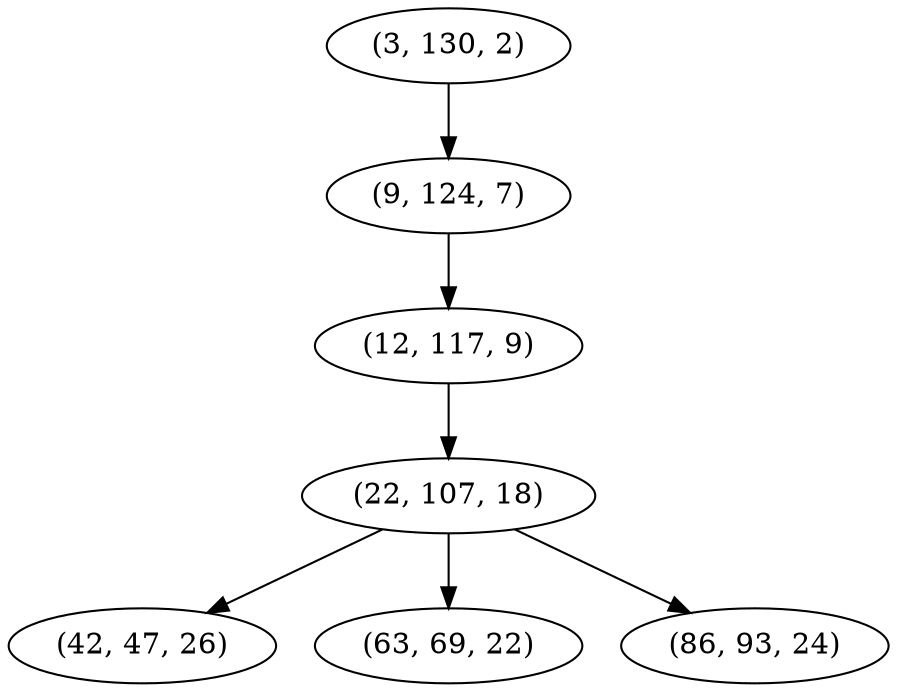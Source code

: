 digraph tree {
    "(3, 130, 2)";
    "(9, 124, 7)";
    "(12, 117, 9)";
    "(22, 107, 18)";
    "(42, 47, 26)";
    "(63, 69, 22)";
    "(86, 93, 24)";
    "(3, 130, 2)" -> "(9, 124, 7)";
    "(9, 124, 7)" -> "(12, 117, 9)";
    "(12, 117, 9)" -> "(22, 107, 18)";
    "(22, 107, 18)" -> "(42, 47, 26)";
    "(22, 107, 18)" -> "(63, 69, 22)";
    "(22, 107, 18)" -> "(86, 93, 24)";
}
